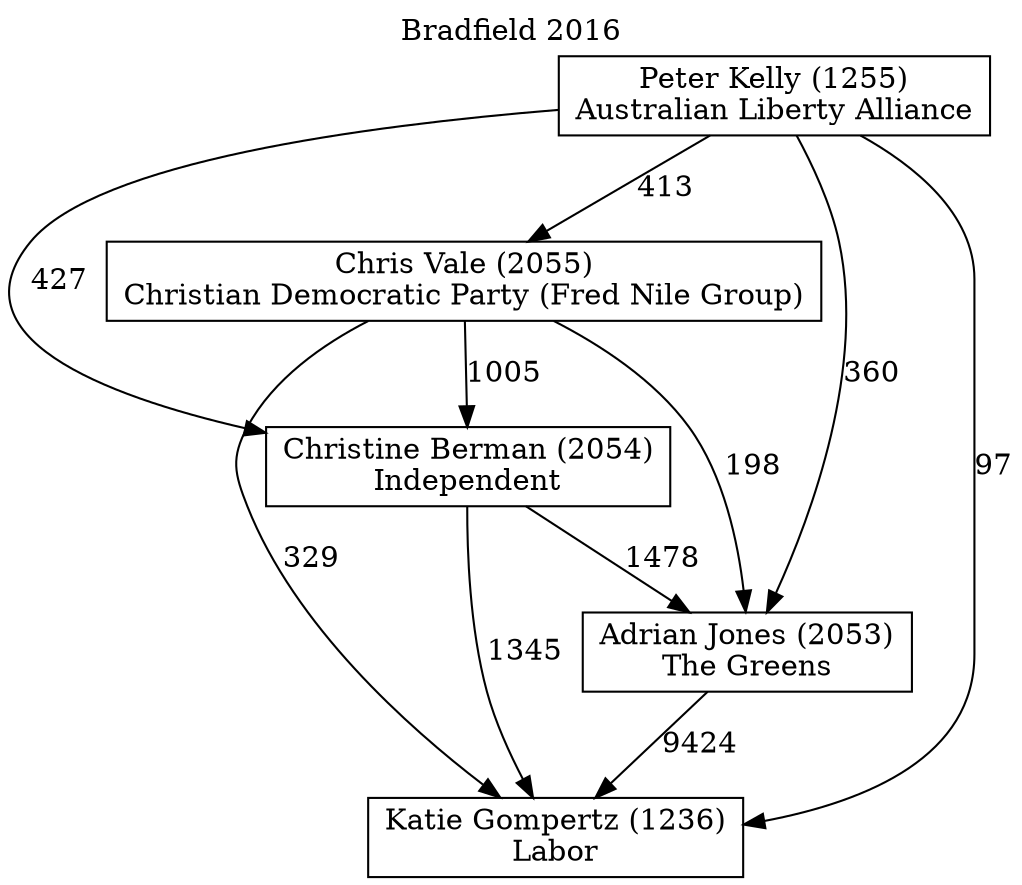 // House preference flow
digraph "Katie Gompertz (1236)_Bradfield_2016" {
	graph [label="Bradfield 2016" labelloc=t mclimit=10]
	node [shape=box]
	"Adrian Jones (2053)" [label="Adrian Jones (2053)
The Greens"]
	"Peter Kelly (1255)" [label="Peter Kelly (1255)
Australian Liberty Alliance"]
	"Christine Berman (2054)" [label="Christine Berman (2054)
Independent"]
	"Chris Vale (2055)" [label="Chris Vale (2055)
Christian Democratic Party (Fred Nile Group)"]
	"Katie Gompertz (1236)" [label="Katie Gompertz (1236)
Labor"]
	"Chris Vale (2055)" -> "Adrian Jones (2053)" [label=198]
	"Adrian Jones (2053)" -> "Katie Gompertz (1236)" [label=9424]
	"Christine Berman (2054)" -> "Katie Gompertz (1236)" [label=1345]
	"Peter Kelly (1255)" -> "Chris Vale (2055)" [label=413]
	"Peter Kelly (1255)" -> "Christine Berman (2054)" [label=427]
	"Chris Vale (2055)" -> "Katie Gompertz (1236)" [label=329]
	"Chris Vale (2055)" -> "Christine Berman (2054)" [label=1005]
	"Christine Berman (2054)" -> "Adrian Jones (2053)" [label=1478]
	"Peter Kelly (1255)" -> "Katie Gompertz (1236)" [label=97]
	"Peter Kelly (1255)" -> "Adrian Jones (2053)" [label=360]
}
